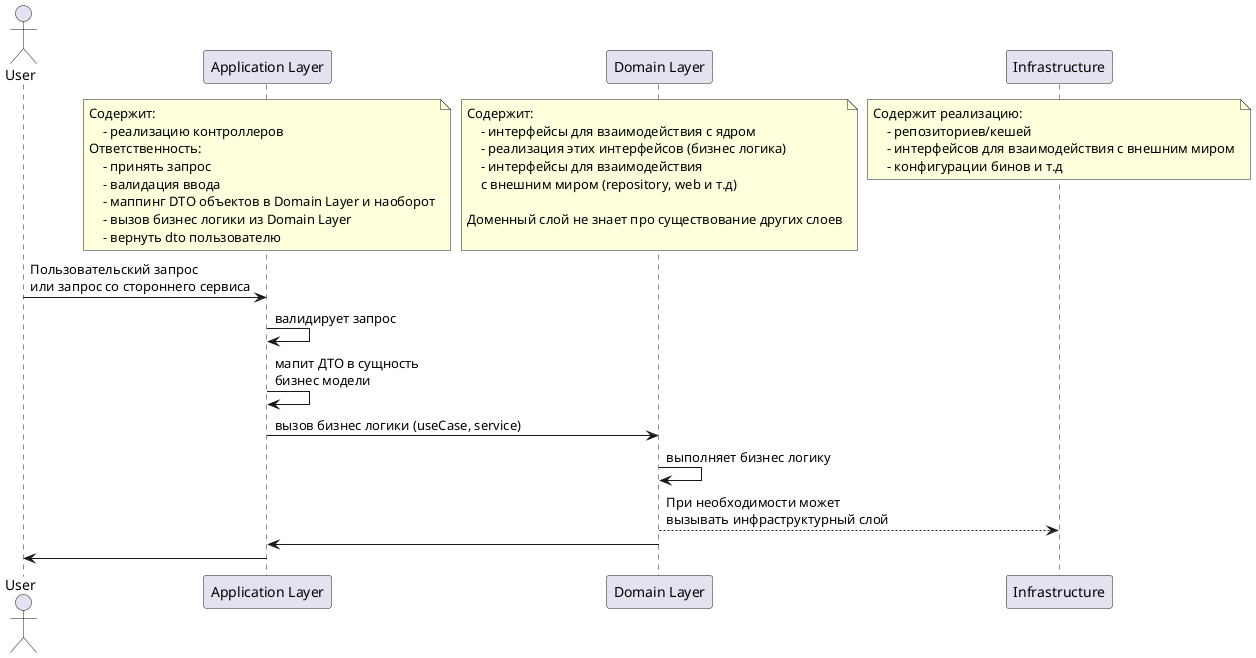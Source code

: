 @startuml
'https://plantuml.com/sequence-diagram

actor User

participant "Application Layer"     as AL
participant "Domain Layer"          as DL
participant "Infrastructure"        as Inf

/note over AL
    Содержит:
        - реализацию контроллеров
    Ответственность:
        - принять запрос
        - валидация ввода
        - маппинг DTO объектов в Domain Layer и наоборот
        - вызов бизнес логики из Domain Layer
        - вернуть dto пользователю
end note

/note over DL
    Содержит:
        - интерфейсы для взаимодействия с ядром
        - реализация этих интерфейсов (бизнес логика)
        - интерфейсы для взаимодействия
        с внешним миром (repository, web и т.д)

    Доменный слой не знает про существование других слоев

end note

/note over Inf
    Содержит реализацию:
        - репозиториев/кешей
        - интерфейсов для взаимодействия с внешним миром
        - конфигурации бинов и т.д
end note

User -> AL : Пользовательский запрос \nили запрос со стороннего сервиса
AL -> AL : валидирует запрос
AL -> AL : мапит ДТО в сущность \nбизнес модели
AL -> DL : вызов бизнес логики (useCase, service)
DL -> DL : выполняет бизнес логику
DL --> Inf : При необходимости может \nвызывать инфраструктурный слой
DL -> AL
AL -> User

@enduml